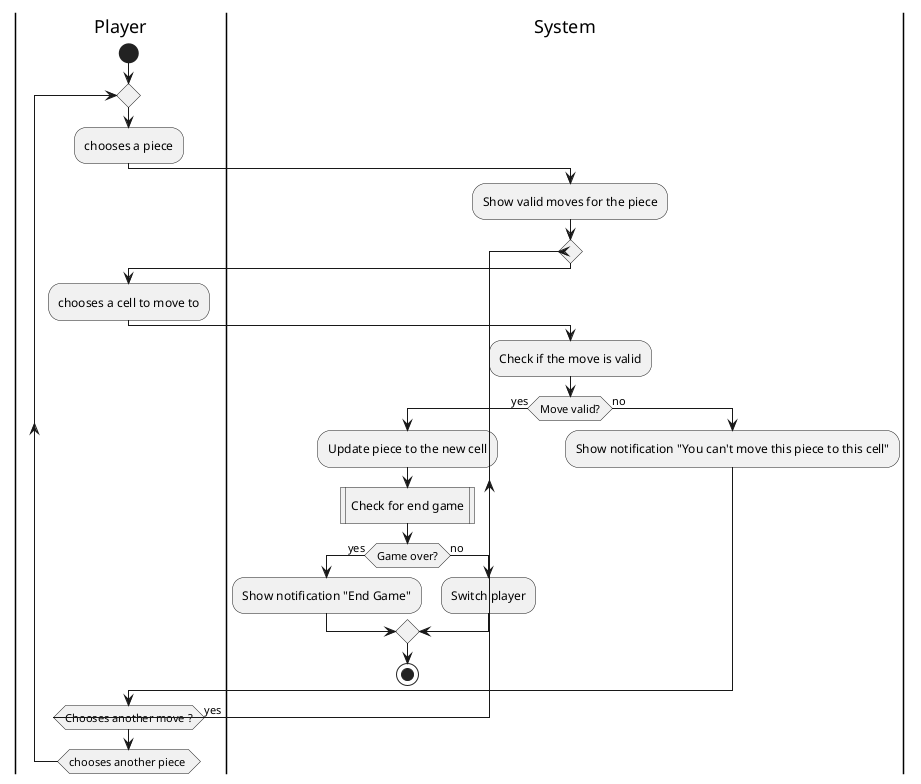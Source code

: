 @startuml movePiece
|Player|
start
repeat
    :chooses a piece;
    
    |System|
    :Show valid moves for the piece;
repeat
    |Player|
    :chooses a cell to move to;

    |System|
    :Check if the move is valid;

    if (Move valid?) then (yes)
        :Update piece to the new cell;
        :Check for end game|
        
        if (Game over?) then (yes)
            :Show notification "End Game";
        else (no)
            :Switch player;
            
        endif
        stop
    else (no)
    :Show notification "You can't move this piece to this cell";
    endif
|Player|
repeat while (Chooses another move ?) is (yes)

repeat while (chooses another piece )
@enduml

